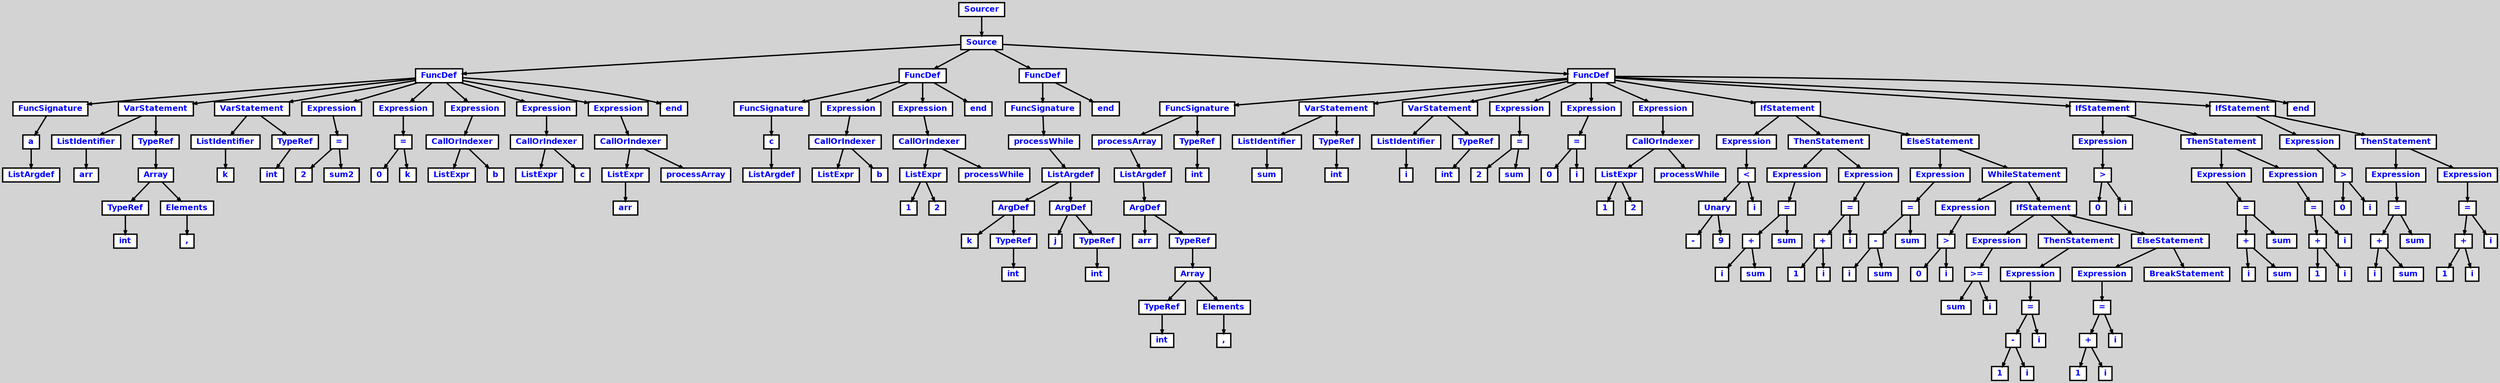digraph {

	ordering=out;
	ranksep=.4;
	bgcolor="lightgrey";  node [shape=box, fixedsize=false, fontsize=12, fontname="Helvetica-bold", fontcolor="blue"
	width=.25, height=.25, color="black", fillcolor="white", style="filled, solid, bold"];

	edge [arrowsize=.5, color="black", style="bold"]

	n00001294EC9D6000[label="Sourcer"]
	n00001294EC9D5EC8[label="Source"]
	n00001294EC9B8FA8[label="FuncDef"]
	n00001294EC9B1BE0[label="FuncSignature"]
	n00001294EC9B1D18[label="a"]
	n00001294EC9B1AA8[label="ListArgdef"]
	n00001294EC9B26D8[label="VarStatement"]
	n00001294EC9B1F88[label="ListIdentifier"]
	n00001294EC9B1E50[label="arr"]
	n00001294EC9B2810[label="TypeRef"]
	n00001294EC9B2468[label="Array"]
	n00001294EC9B1838[label="TypeRef"]
	n00001294EC9B21F8[label="int"]
	n00001294EC9B25A0[label="Elements"]
	n00001294EC9B2330[label=","]
	n00001294EC9B2CF0[label="VarStatement"]
	n00001294EC9B2948[label="ListIdentifier"]
	n00001294EC9B20C0[label="k"]
	n00001294EC9B2E28[label="TypeRef"]
	n00001294EC9B2BB8[label="int"]
	n00001294EC9B37E8[label="Expression"]
	n00001294EC9B3CC8[label="="]
	n00001294EC9B3920[label="2"]
	n00001294EC9B3098[label="sum2"]
	n00001294EC9B4550[label="Expression"]
	n00001294EC9B4A30[label="="]
	n00001294EC9B4688[label="0"]
	n00001294EC9B3E00[label="k"]
	n00001294EC9B6020[label="Expression"]
	n00001294EC9B6290[label="CallOrIndexer"]
	n00001294EC9B6158[label="ListExpr"]
	n00001294EC9B4B68[label="b"]
	n00001294EC9B79B8[label="Expression"]
	n00001294EC9B7C28[label="CallOrIndexer"]
	n00001294EC9B7AF0[label="ListExpr"]
	n00001294EC9B6500[label="c"]
	n00001294EC9B90E0[label="Expression"]
	n00001294EC9B9350[label="CallOrIndexer"]
	n00001294EC9B9218[label="ListExpr"]
	n00001294EC9B8858[label="arr"]
	n00001294EC9B7E98[label="processArray"]
	n00001294EC9B1970[label="end"]
	n00001294EC9BCDD0[label="FuncDef"]
	n00001294EC9B96F8[label="FuncSignature"]
	n00001294EC9B9830[label="c"]
	n00001294EC9B95C0[label="ListArgdef"]
	n00001294EC9BB090[label="Expression"]
	n00001294EC9BB300[label="CallOrIndexer"]
	n00001294EC9BB1C8[label="ListExpr"]
	n00001294EC9B9BD8[label="b"]
	n00001294EC9BCF08[label="Expression"]
	n00001294EC9BD178[label="CallOrIndexer"]
	n00001294EC9BD040[label="ListExpr"]
	n00001294EC9BC2D8[label="1"]
	n00001294EC9BC680[label="2"]
	n00001294EC9BB570[label="processWhile"]
	n00001294EC9B9488[label="end"]
	n00001294EC9BE150[label="FuncDef"]
	n00001294EC9BDEE0[label="FuncSignature"]
	n00001294EC9BE018[label="processWhile"]
	n00001294EC9BDDA8[label="ListArgdef"]
	n00001294EC9BD658[label="ArgDef"]
	n00001294EC9BD3E8[label="k"]
	n00001294EC9BD520[label="TypeRef"]
	n00001294EC9BD2B0[label="int"]
	n00001294EC9BDB38[label="ArgDef"]
	n00001294EC9BD8C8[label="j"]
	n00001294EC9BDA00[label="TypeRef"]
	n00001294EC9BD790[label="int"]
	n00001294EC9BDC70[label="end"]
	n00001294EC9D27F0[label="FuncDef"]
	n00001294EC9BEFF0[label="FuncSignature"]
	n00001294EC9BF128[label="processArray"]
	n00001294EC9BEC48[label="ListArgdef"]
	n00001294EC9BE9D8[label="ArgDef"]
	n00001294EC9BE768[label="arr"]
	n00001294EC9BE8A0[label="TypeRef"]
	n00001294EC9BE4F8[label="Array"]
	n00001294EC9D5D90[label="TypeRef"]
	n00001294EC9BE288[label="int"]
	n00001294EC9BE630[label="Elements"]
	n00001294EC9BE3C0[label=","]
	n00001294EC9BEEB8[label="TypeRef"]
	n00001294EC9BEB10[label="int"]
	n00001294EC9BF740[label="VarStatement"]
	n00001294EC9BF398[label="ListIdentifier"]
	n00001294EC9BF260[label="sum"]
	n00001294EC9BF878[label="TypeRef"]
	n00001294EC9BF608[label="int"]
	n00001294EC9BFD58[label="VarStatement"]
	n00001294EC9BF9B0[label="ListIdentifier"]
	n00001294EC9BF4D0[label="i"]
	n00001294EC9BFE90[label="TypeRef"]
	n00001294EC9BFC20[label="int"]
	n00001294EC9C0850[label="Expression"]
	n00001294EC9C0D30[label="="]
	n00001294EC9C0988[label="2"]
	n00001294EC9C0100[label="sum"]
	n00001294EC9C15B8[label="Expression"]
	n00001294EC9C1A98[label="="]
	n00001294EC9C16F0[label="0"]
	n00001294EC9C0E68[label="i"]
	n00001294EC9C3568[label="Expression"]
	n00001294EC9C37D8[label="CallOrIndexer"]
	n00001294EC9C36A0[label="ListExpr"]
	n00001294EC9C2938[label="1"]
	n00001294EC9C2CE0[label="2"]
	n00001294EC9C1BD0[label="processWhile"]
	n00001294EC9CE008[label="IfStatement"]
	n00001294EC9CE140[label="Expression"]
	n00001294EC9C4540[label="<"]
	n00001294EC9C4DC8[label="Unary"]
	n00001294EC9C47B0[label="-"]
	n00001294EC9C4A20[label="9"]
	n00001294EC9C3A48[label="i"]
	n00001294EC9CE278[label="ThenStatement"]
	n00001294EC9C5C68[label="Expression"]
	n00001294EC9C6280[label="="]
	n00001294EC9C6148[label="+"]
	n00001294EC9C63B8[label="i"]
	n00001294EC9C5ED8[label="sum"]
	n00001294EC9C5038[label="sum"]
	n00001294EC9C7258[label="Expression"]
	n00001294EC9C7870[label="="]
	n00001294EC9C7738[label="+"]
	n00001294EC9C79A8[label="1"]
	n00001294EC9C74C8[label="i"]
	n00001294EC9C6628[label="i"]
	n00001294EC9C9820[label="ElseStatement"]
	n00001294EC9C8848[label="Expression"]
	n00001294EC9C8E60[label="="]
	n00001294EC9C8D28[label="-"]
	n00001294EC9C8F98[label="i"]
	n00001294EC9C8AB8[label="sum"]
	n00001294EC9C7C18[label="sum"]
	n00001294EC9CA6C0[label="WhileStatement"]
	n00001294EC9CDED0[label="Expression"]
	n00001294EC9C9A90[label=">"]
	n00001294EC9C9D00[label="0"]
	n00001294EC9C9208[label="i"]
	n00001294EC9CDB28[label="IfStatement"]
	n00001294EC9CDC60[label="Expression"]
	n00001294EC9CA930[label=">="]
	n00001294EC9CABA0[label="sum"]
	n00001294EC9CA0A8[label="i"]
	n00001294EC9CDD98[label="ThenStatement"]
	n00001294EC9CBB78[label="Expression"]
	n00001294EC9CC190[label="="]
	n00001294EC9CC058[label="-"]
	n00001294EC9CC2C8[label="1"]
	n00001294EC9CBDE8[label="i"]
	n00001294EC9CAF48[label="i"]
	n00001294EC9CD030[label="ElseStatement"]
	n00001294EC9CD168[label="Expression"]
	n00001294EC9CD780[label="="]
	n00001294EC9CD648[label="+"]
	n00001294EC9CD8B8[label="1"]
	n00001294EC9CD3D8[label="i"]
	n00001294EC9CC538[label="i"]
	n00001294EC9CD2A0[label="BreakStatement"]
	n00001294EC9D1470[label="IfStatement"]
	n00001294EC9D16E0[label="Expression"]
	n00001294EC9CED70[label=">"]
	n00001294EC9CEFE0[label="0"]
	n00001294EC9CE4E8[label="i"]
	n00001294EC9D1F68[label="ThenStatement"]
	n00001294EC9CFFB8[label="Expression"]
	n00001294EC9D05D0[label="="]
	n00001294EC9D0498[label="+"]
	n00001294EC9D0708[label="i"]
	n00001294EC9D0228[label="sum"]
	n00001294EC9CF388[label="sum"]
	n00001294EC9D15A8[label="Expression"]
	n00001294EC9D1BC0[label="="]
	n00001294EC9D1A88[label="+"]
	n00001294EC9D1CF8[label="1"]
	n00001294EC9D1818[label="i"]
	n00001294EC9D0978[label="i"]
	n00001294EC9D5160[label="IfStatement"]
	n00001294EC9D53D0[label="Expression"]
	n00001294EC9D2A60[label=">"]
	n00001294EC9D2CD0[label="0"]
	n00001294EC9D21D8[label="i"]
	n00001294EC9D5C58[label="ThenStatement"]
	n00001294EC9D3CA8[label="Expression"]
	n00001294EC9D42C0[label="="]
	n00001294EC9D4188[label="+"]
	n00001294EC9D43F8[label="i"]
	n00001294EC9D3F18[label="sum"]
	n00001294EC9D3078[label="sum"]
	n00001294EC9D5298[label="Expression"]
	n00001294EC9D58B0[label="="]
	n00001294EC9D5778[label="+"]
	n00001294EC9D59E8[label="1"]
	n00001294EC9D5508[label="i"]
	n00001294EC9D4668[label="i"]
	n00001294EC9BED80[label="end"]

		n00001294EC9D6000 -> n00001294EC9D5EC8		// Sourcer -> Source
		n00001294EC9D5EC8 -> n00001294EC9B8FA8		// Source -> FuncDef
		n00001294EC9B8FA8 -> n00001294EC9B1BE0		// FuncDef -> FuncSignature
		n00001294EC9B1BE0 -> n00001294EC9B1D18		// FuncSignature -> a
		n00001294EC9B1D18 -> n00001294EC9B1AA8		// a -> ListArgdef
		n00001294EC9B8FA8 -> n00001294EC9B26D8		// FuncDef -> VarStatement
		n00001294EC9B26D8 -> n00001294EC9B1F88		// VarStatement -> ListIdentifier
		n00001294EC9B1F88 -> n00001294EC9B1E50		// ListIdentifier -> arr
		n00001294EC9B26D8 -> n00001294EC9B2810		// VarStatement -> TypeRef
		n00001294EC9B2810 -> n00001294EC9B2468		// TypeRef -> Array
		n00001294EC9B2468 -> n00001294EC9B1838		// Array -> TypeRef
		n00001294EC9B1838 -> n00001294EC9B21F8		// TypeRef -> int
		n00001294EC9B2468 -> n00001294EC9B25A0		// Array -> Elements
		n00001294EC9B25A0 -> n00001294EC9B2330		// Elements -> ,
		n00001294EC9B8FA8 -> n00001294EC9B2CF0		// FuncDef -> VarStatement
		n00001294EC9B2CF0 -> n00001294EC9B2948		// VarStatement -> ListIdentifier
		n00001294EC9B2948 -> n00001294EC9B20C0		// ListIdentifier -> k
		n00001294EC9B2CF0 -> n00001294EC9B2E28		// VarStatement -> TypeRef
		n00001294EC9B2E28 -> n00001294EC9B2BB8		// TypeRef -> int
		n00001294EC9B8FA8 -> n00001294EC9B37E8		// FuncDef -> Expression
		n00001294EC9B37E8 -> n00001294EC9B3CC8		// Expression -> =
		n00001294EC9B3CC8 -> n00001294EC9B3920		// = -> 2
		n00001294EC9B3CC8 -> n00001294EC9B3098		// = -> sum2
		n00001294EC9B8FA8 -> n00001294EC9B4550		// FuncDef -> Expression
		n00001294EC9B4550 -> n00001294EC9B4A30		// Expression -> =
		n00001294EC9B4A30 -> n00001294EC9B4688		// = -> 0
		n00001294EC9B4A30 -> n00001294EC9B3E00		// = -> k
		n00001294EC9B8FA8 -> n00001294EC9B6020		// FuncDef -> Expression
		n00001294EC9B6020 -> n00001294EC9B6290		// Expression -> CallOrIndexer
		n00001294EC9B6290 -> n00001294EC9B6158		// CallOrIndexer -> ListExpr
		n00001294EC9B6290 -> n00001294EC9B4B68		// CallOrIndexer -> b
		n00001294EC9B8FA8 -> n00001294EC9B79B8		// FuncDef -> Expression
		n00001294EC9B79B8 -> n00001294EC9B7C28		// Expression -> CallOrIndexer
		n00001294EC9B7C28 -> n00001294EC9B7AF0		// CallOrIndexer -> ListExpr
		n00001294EC9B7C28 -> n00001294EC9B6500		// CallOrIndexer -> c
		n00001294EC9B8FA8 -> n00001294EC9B90E0		// FuncDef -> Expression
		n00001294EC9B90E0 -> n00001294EC9B9350		// Expression -> CallOrIndexer
		n00001294EC9B9350 -> n00001294EC9B9218		// CallOrIndexer -> ListExpr
		n00001294EC9B9218 -> n00001294EC9B8858		// ListExpr -> arr
		n00001294EC9B9350 -> n00001294EC9B7E98		// CallOrIndexer -> processArray
		n00001294EC9B8FA8 -> n00001294EC9B1970		// FuncDef -> end
		n00001294EC9D5EC8 -> n00001294EC9BCDD0		// Source -> FuncDef
		n00001294EC9BCDD0 -> n00001294EC9B96F8		// FuncDef -> FuncSignature
		n00001294EC9B96F8 -> n00001294EC9B9830		// FuncSignature -> c
		n00001294EC9B9830 -> n00001294EC9B95C0		// c -> ListArgdef
		n00001294EC9BCDD0 -> n00001294EC9BB090		// FuncDef -> Expression
		n00001294EC9BB090 -> n00001294EC9BB300		// Expression -> CallOrIndexer
		n00001294EC9BB300 -> n00001294EC9BB1C8		// CallOrIndexer -> ListExpr
		n00001294EC9BB300 -> n00001294EC9B9BD8		// CallOrIndexer -> b
		n00001294EC9BCDD0 -> n00001294EC9BCF08		// FuncDef -> Expression
		n00001294EC9BCF08 -> n00001294EC9BD178		// Expression -> CallOrIndexer
		n00001294EC9BD178 -> n00001294EC9BD040		// CallOrIndexer -> ListExpr
		n00001294EC9BD040 -> n00001294EC9BC2D8		// ListExpr -> 1
		n00001294EC9BD040 -> n00001294EC9BC680		// ListExpr -> 2
		n00001294EC9BD178 -> n00001294EC9BB570		// CallOrIndexer -> processWhile
		n00001294EC9BCDD0 -> n00001294EC9B9488		// FuncDef -> end
		n00001294EC9D5EC8 -> n00001294EC9BE150		// Source -> FuncDef
		n00001294EC9BE150 -> n00001294EC9BDEE0		// FuncDef -> FuncSignature
		n00001294EC9BDEE0 -> n00001294EC9BE018		// FuncSignature -> processWhile
		n00001294EC9BE018 -> n00001294EC9BDDA8		// processWhile -> ListArgdef
		n00001294EC9BDDA8 -> n00001294EC9BD658		// ListArgdef -> ArgDef
		n00001294EC9BD658 -> n00001294EC9BD3E8		// ArgDef -> k
		n00001294EC9BD658 -> n00001294EC9BD520		// ArgDef -> TypeRef
		n00001294EC9BD520 -> n00001294EC9BD2B0		// TypeRef -> int
		n00001294EC9BDDA8 -> n00001294EC9BDB38		// ListArgdef -> ArgDef
		n00001294EC9BDB38 -> n00001294EC9BD8C8		// ArgDef -> j
		n00001294EC9BDB38 -> n00001294EC9BDA00		// ArgDef -> TypeRef
		n00001294EC9BDA00 -> n00001294EC9BD790		// TypeRef -> int
		n00001294EC9BE150 -> n00001294EC9BDC70		// FuncDef -> end
		n00001294EC9D5EC8 -> n00001294EC9D27F0		// Source -> FuncDef
		n00001294EC9D27F0 -> n00001294EC9BEFF0		// FuncDef -> FuncSignature
		n00001294EC9BEFF0 -> n00001294EC9BF128		// FuncSignature -> processArray
		n00001294EC9BF128 -> n00001294EC9BEC48		// processArray -> ListArgdef
		n00001294EC9BEC48 -> n00001294EC9BE9D8		// ListArgdef -> ArgDef
		n00001294EC9BE9D8 -> n00001294EC9BE768		// ArgDef -> arr
		n00001294EC9BE9D8 -> n00001294EC9BE8A0		// ArgDef -> TypeRef
		n00001294EC9BE8A0 -> n00001294EC9BE4F8		// TypeRef -> Array
		n00001294EC9BE4F8 -> n00001294EC9D5D90		// Array -> TypeRef
		n00001294EC9D5D90 -> n00001294EC9BE288		// TypeRef -> int
		n00001294EC9BE4F8 -> n00001294EC9BE630		// Array -> Elements
		n00001294EC9BE630 -> n00001294EC9BE3C0		// Elements -> ,
		n00001294EC9BEFF0 -> n00001294EC9BEEB8		// FuncSignature -> TypeRef
		n00001294EC9BEEB8 -> n00001294EC9BEB10		// TypeRef -> int
		n00001294EC9D27F0 -> n00001294EC9BF740		// FuncDef -> VarStatement
		n00001294EC9BF740 -> n00001294EC9BF398		// VarStatement -> ListIdentifier
		n00001294EC9BF398 -> n00001294EC9BF260		// ListIdentifier -> sum
		n00001294EC9BF740 -> n00001294EC9BF878		// VarStatement -> TypeRef
		n00001294EC9BF878 -> n00001294EC9BF608		// TypeRef -> int
		n00001294EC9D27F0 -> n00001294EC9BFD58		// FuncDef -> VarStatement
		n00001294EC9BFD58 -> n00001294EC9BF9B0		// VarStatement -> ListIdentifier
		n00001294EC9BF9B0 -> n00001294EC9BF4D0		// ListIdentifier -> i
		n00001294EC9BFD58 -> n00001294EC9BFE90		// VarStatement -> TypeRef
		n00001294EC9BFE90 -> n00001294EC9BFC20		// TypeRef -> int
		n00001294EC9D27F0 -> n00001294EC9C0850		// FuncDef -> Expression
		n00001294EC9C0850 -> n00001294EC9C0D30		// Expression -> =
		n00001294EC9C0D30 -> n00001294EC9C0988		// = -> 2
		n00001294EC9C0D30 -> n00001294EC9C0100		// = -> sum
		n00001294EC9D27F0 -> n00001294EC9C15B8		// FuncDef -> Expression
		n00001294EC9C15B8 -> n00001294EC9C1A98		// Expression -> =
		n00001294EC9C1A98 -> n00001294EC9C16F0		// = -> 0
		n00001294EC9C1A98 -> n00001294EC9C0E68		// = -> i
		n00001294EC9D27F0 -> n00001294EC9C3568		// FuncDef -> Expression
		n00001294EC9C3568 -> n00001294EC9C37D8		// Expression -> CallOrIndexer
		n00001294EC9C37D8 -> n00001294EC9C36A0		// CallOrIndexer -> ListExpr
		n00001294EC9C36A0 -> n00001294EC9C2938		// ListExpr -> 1
		n00001294EC9C36A0 -> n00001294EC9C2CE0		// ListExpr -> 2
		n00001294EC9C37D8 -> n00001294EC9C1BD0		// CallOrIndexer -> processWhile
		n00001294EC9D27F0 -> n00001294EC9CE008		// FuncDef -> IfStatement
		n00001294EC9CE008 -> n00001294EC9CE140		// IfStatement -> Expression
		n00001294EC9CE140 -> n00001294EC9C4540		// Expression -> <
		n00001294EC9C4540 -> n00001294EC9C4DC8		// < -> Unary
		n00001294EC9C4DC8 -> n00001294EC9C47B0		// Unary -> -
		n00001294EC9C4DC8 -> n00001294EC9C4A20		// Unary -> 9
		n00001294EC9C4540 -> n00001294EC9C3A48		// < -> i
		n00001294EC9CE008 -> n00001294EC9CE278		// IfStatement -> ThenStatement
		n00001294EC9CE278 -> n00001294EC9C5C68		// ThenStatement -> Expression
		n00001294EC9C5C68 -> n00001294EC9C6280		// Expression -> =
		n00001294EC9C6280 -> n00001294EC9C6148		// = -> +
		n00001294EC9C6148 -> n00001294EC9C63B8		// + -> i
		n00001294EC9C6148 -> n00001294EC9C5ED8		// + -> sum
		n00001294EC9C6280 -> n00001294EC9C5038		// = -> sum
		n00001294EC9CE278 -> n00001294EC9C7258		// ThenStatement -> Expression
		n00001294EC9C7258 -> n00001294EC9C7870		// Expression -> =
		n00001294EC9C7870 -> n00001294EC9C7738		// = -> +
		n00001294EC9C7738 -> n00001294EC9C79A8		// + -> 1
		n00001294EC9C7738 -> n00001294EC9C74C8		// + -> i
		n00001294EC9C7870 -> n00001294EC9C6628		// = -> i
		n00001294EC9CE008 -> n00001294EC9C9820		// IfStatement -> ElseStatement
		n00001294EC9C9820 -> n00001294EC9C8848		// ElseStatement -> Expression
		n00001294EC9C8848 -> n00001294EC9C8E60		// Expression -> =
		n00001294EC9C8E60 -> n00001294EC9C8D28		// = -> -
		n00001294EC9C8D28 -> n00001294EC9C8F98		// - -> i
		n00001294EC9C8D28 -> n00001294EC9C8AB8		// - -> sum
		n00001294EC9C8E60 -> n00001294EC9C7C18		// = -> sum
		n00001294EC9C9820 -> n00001294EC9CA6C0		// ElseStatement -> WhileStatement
		n00001294EC9CA6C0 -> n00001294EC9CDED0		// WhileStatement -> Expression
		n00001294EC9CDED0 -> n00001294EC9C9A90		// Expression -> >
		n00001294EC9C9A90 -> n00001294EC9C9D00		// > -> 0
		n00001294EC9C9A90 -> n00001294EC9C9208		// > -> i
		n00001294EC9CA6C0 -> n00001294EC9CDB28		// WhileStatement -> IfStatement
		n00001294EC9CDB28 -> n00001294EC9CDC60		// IfStatement -> Expression
		n00001294EC9CDC60 -> n00001294EC9CA930		// Expression -> >=
		n00001294EC9CA930 -> n00001294EC9CABA0		// >= -> sum
		n00001294EC9CA930 -> n00001294EC9CA0A8		// >= -> i
		n00001294EC9CDB28 -> n00001294EC9CDD98		// IfStatement -> ThenStatement
		n00001294EC9CDD98 -> n00001294EC9CBB78		// ThenStatement -> Expression
		n00001294EC9CBB78 -> n00001294EC9CC190		// Expression -> =
		n00001294EC9CC190 -> n00001294EC9CC058		// = -> -
		n00001294EC9CC058 -> n00001294EC9CC2C8		// - -> 1
		n00001294EC9CC058 -> n00001294EC9CBDE8		// - -> i
		n00001294EC9CC190 -> n00001294EC9CAF48		// = -> i
		n00001294EC9CDB28 -> n00001294EC9CD030		// IfStatement -> ElseStatement
		n00001294EC9CD030 -> n00001294EC9CD168		// ElseStatement -> Expression
		n00001294EC9CD168 -> n00001294EC9CD780		// Expression -> =
		n00001294EC9CD780 -> n00001294EC9CD648		// = -> +
		n00001294EC9CD648 -> n00001294EC9CD8B8		// + -> 1
		n00001294EC9CD648 -> n00001294EC9CD3D8		// + -> i
		n00001294EC9CD780 -> n00001294EC9CC538		// = -> i
		n00001294EC9CD030 -> n00001294EC9CD2A0		// ElseStatement -> BreakStatement
		n00001294EC9D27F0 -> n00001294EC9D1470		// FuncDef -> IfStatement
		n00001294EC9D1470 -> n00001294EC9D16E0		// IfStatement -> Expression
		n00001294EC9D16E0 -> n00001294EC9CED70		// Expression -> >
		n00001294EC9CED70 -> n00001294EC9CEFE0		// > -> 0
		n00001294EC9CED70 -> n00001294EC9CE4E8		// > -> i
		n00001294EC9D1470 -> n00001294EC9D1F68		// IfStatement -> ThenStatement
		n00001294EC9D1F68 -> n00001294EC9CFFB8		// ThenStatement -> Expression
		n00001294EC9CFFB8 -> n00001294EC9D05D0		// Expression -> =
		n00001294EC9D05D0 -> n00001294EC9D0498		// = -> +
		n00001294EC9D0498 -> n00001294EC9D0708		// + -> i
		n00001294EC9D0498 -> n00001294EC9D0228		// + -> sum
		n00001294EC9D05D0 -> n00001294EC9CF388		// = -> sum
		n00001294EC9D1F68 -> n00001294EC9D15A8		// ThenStatement -> Expression
		n00001294EC9D15A8 -> n00001294EC9D1BC0		// Expression -> =
		n00001294EC9D1BC0 -> n00001294EC9D1A88		// = -> +
		n00001294EC9D1A88 -> n00001294EC9D1CF8		// + -> 1
		n00001294EC9D1A88 -> n00001294EC9D1818		// + -> i
		n00001294EC9D1BC0 -> n00001294EC9D0978		// = -> i
		n00001294EC9D27F0 -> n00001294EC9D5160		// FuncDef -> IfStatement
		n00001294EC9D5160 -> n00001294EC9D53D0		// IfStatement -> Expression
		n00001294EC9D53D0 -> n00001294EC9D2A60		// Expression -> >
		n00001294EC9D2A60 -> n00001294EC9D2CD0		// > -> 0
		n00001294EC9D2A60 -> n00001294EC9D21D8		// > -> i
		n00001294EC9D5160 -> n00001294EC9D5C58		// IfStatement -> ThenStatement
		n00001294EC9D5C58 -> n00001294EC9D3CA8		// ThenStatement -> Expression
		n00001294EC9D3CA8 -> n00001294EC9D42C0		// Expression -> =
		n00001294EC9D42C0 -> n00001294EC9D4188		// = -> +
		n00001294EC9D4188 -> n00001294EC9D43F8		// + -> i
		n00001294EC9D4188 -> n00001294EC9D3F18		// + -> sum
		n00001294EC9D42C0 -> n00001294EC9D3078		// = -> sum
		n00001294EC9D5C58 -> n00001294EC9D5298		// ThenStatement -> Expression
		n00001294EC9D5298 -> n00001294EC9D58B0		// Expression -> =
		n00001294EC9D58B0 -> n00001294EC9D5778		// = -> +
		n00001294EC9D5778 -> n00001294EC9D59E8		// + -> 1
		n00001294EC9D5778 -> n00001294EC9D5508		// + -> i
		n00001294EC9D58B0 -> n00001294EC9D4668		// = -> i
		n00001294EC9D27F0 -> n00001294EC9BED80		// FuncDef -> end

}